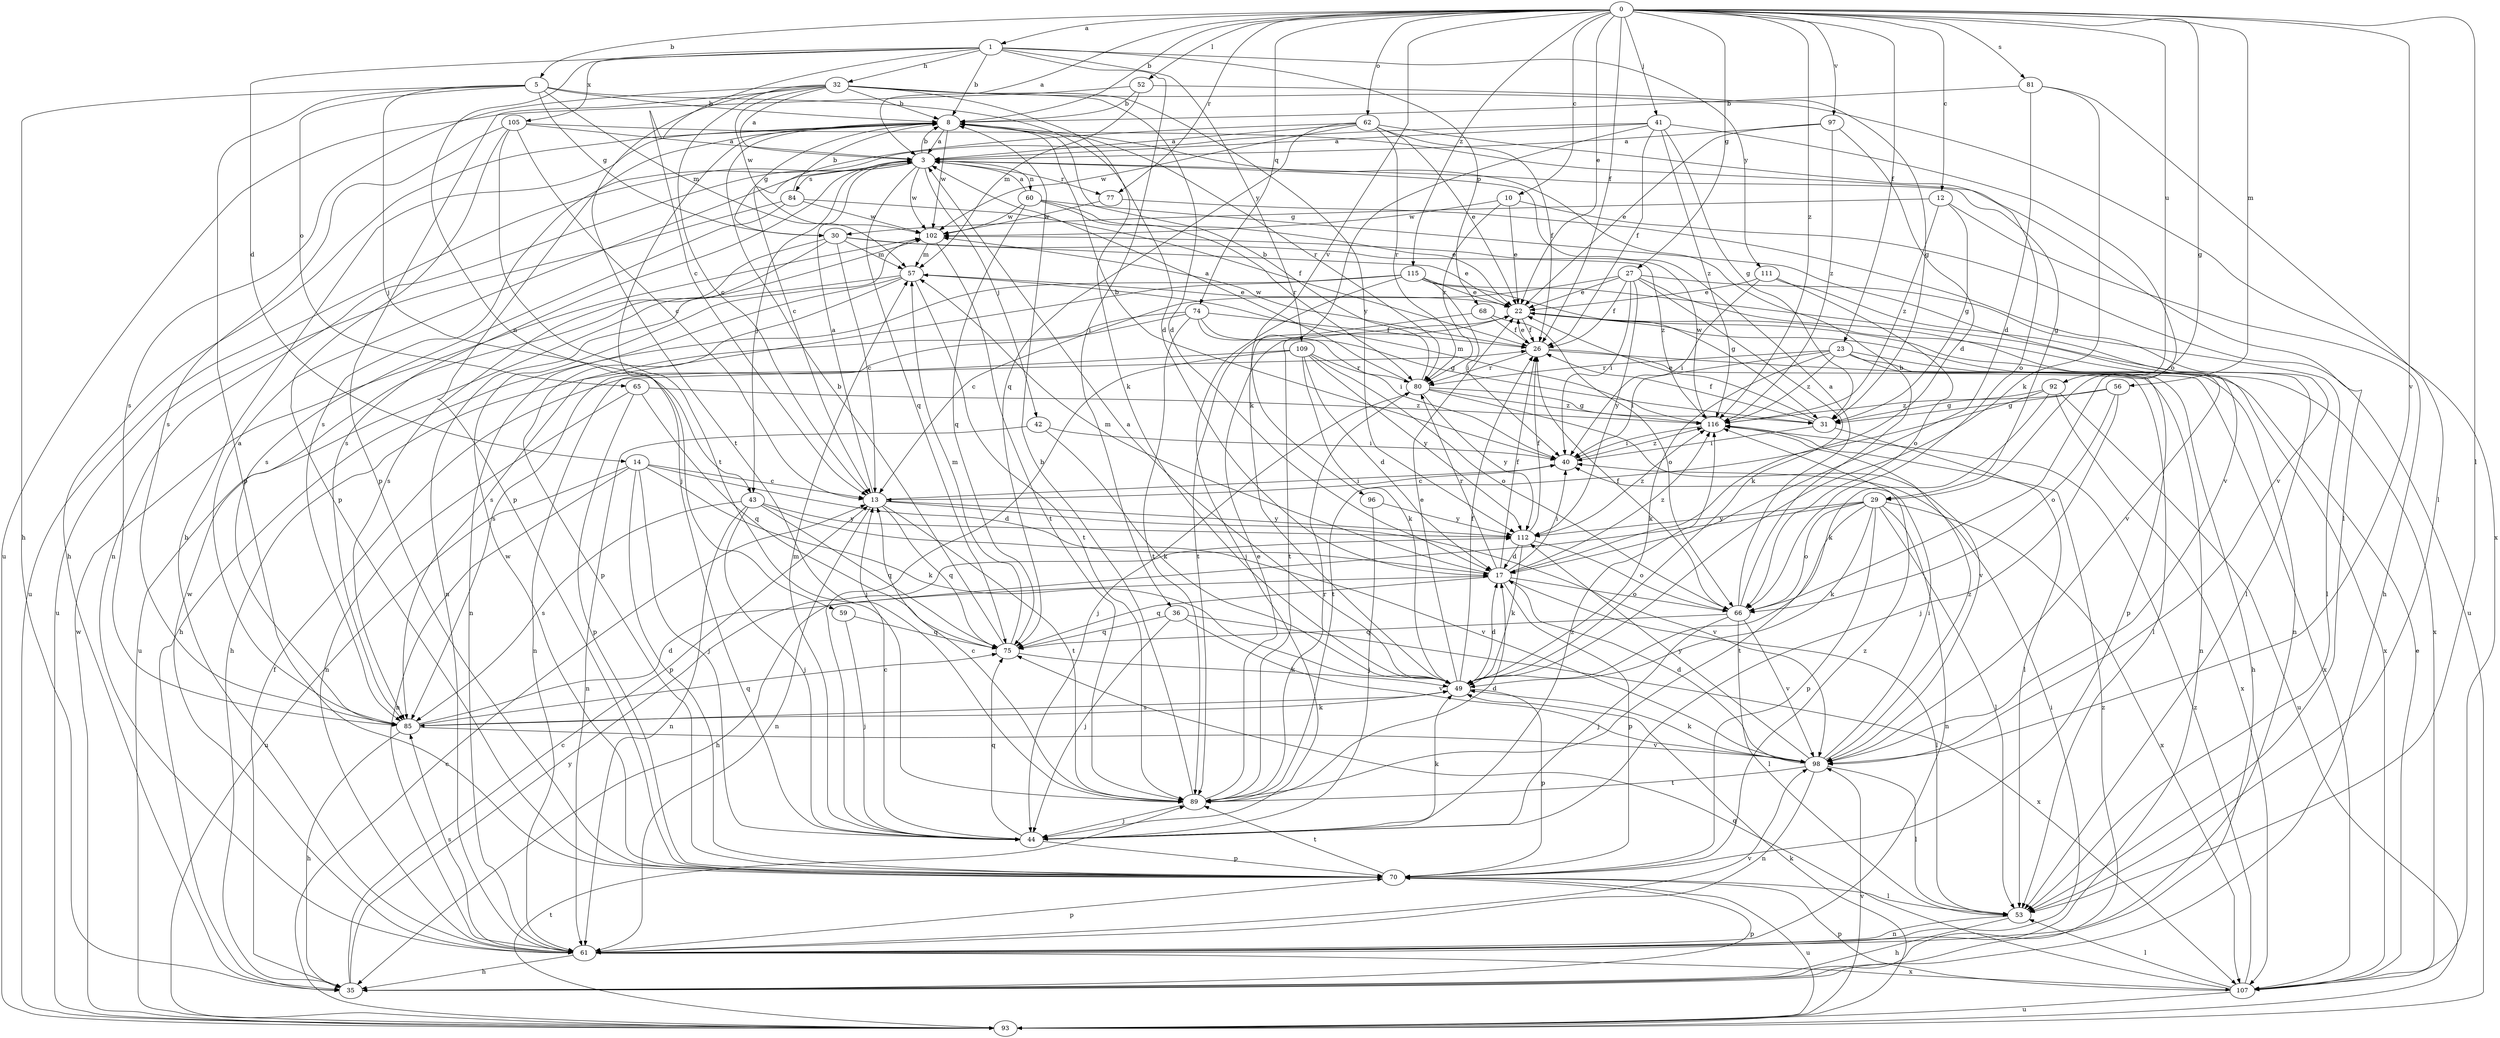 strict digraph  {
0;
1;
3;
5;
8;
10;
12;
13;
14;
17;
22;
23;
26;
27;
29;
30;
31;
32;
35;
36;
40;
41;
42;
43;
44;
49;
52;
53;
56;
57;
59;
60;
61;
62;
65;
66;
68;
70;
74;
75;
77;
80;
81;
84;
85;
89;
92;
93;
96;
97;
98;
102;
105;
107;
109;
111;
112;
115;
116;
0 -> 1  [label=a];
0 -> 3  [label=a];
0 -> 5  [label=b];
0 -> 8  [label=b];
0 -> 10  [label=c];
0 -> 12  [label=c];
0 -> 22  [label=e];
0 -> 23  [label=f];
0 -> 26  [label=f];
0 -> 27  [label=g];
0 -> 29  [label=g];
0 -> 41  [label=j];
0 -> 52  [label=l];
0 -> 53  [label=l];
0 -> 56  [label=m];
0 -> 62  [label=o];
0 -> 74  [label=q];
0 -> 77  [label=r];
0 -> 81  [label=s];
0 -> 92  [label=u];
0 -> 96  [label=v];
0 -> 97  [label=v];
0 -> 98  [label=v];
0 -> 115  [label=z];
0 -> 116  [label=z];
1 -> 8  [label=b];
1 -> 13  [label=c];
1 -> 14  [label=d];
1 -> 32  [label=h];
1 -> 36  [label=i];
1 -> 59  [label=n];
1 -> 68  [label=p];
1 -> 105  [label=x];
1 -> 109  [label=y];
1 -> 111  [label=y];
3 -> 8  [label=b];
3 -> 29  [label=g];
3 -> 42  [label=j];
3 -> 43  [label=j];
3 -> 60  [label=n];
3 -> 61  [label=n];
3 -> 75  [label=q];
3 -> 77  [label=r];
3 -> 84  [label=s];
3 -> 85  [label=s];
3 -> 93  [label=u];
3 -> 102  [label=w];
5 -> 8  [label=b];
5 -> 17  [label=d];
5 -> 30  [label=g];
5 -> 35  [label=h];
5 -> 43  [label=j];
5 -> 57  [label=m];
5 -> 65  [label=o];
5 -> 70  [label=p];
8 -> 3  [label=a];
8 -> 30  [label=g];
8 -> 35  [label=h];
8 -> 44  [label=j];
8 -> 70  [label=p];
8 -> 80  [label=r];
8 -> 102  [label=w];
10 -> 22  [label=e];
10 -> 80  [label=r];
10 -> 93  [label=u];
10 -> 102  [label=w];
12 -> 30  [label=g];
12 -> 31  [label=g];
12 -> 35  [label=h];
12 -> 116  [label=z];
13 -> 3  [label=a];
13 -> 40  [label=i];
13 -> 61  [label=n];
13 -> 75  [label=q];
13 -> 89  [label=t];
13 -> 98  [label=v];
13 -> 112  [label=y];
14 -> 13  [label=c];
14 -> 17  [label=d];
14 -> 44  [label=j];
14 -> 49  [label=k];
14 -> 61  [label=n];
14 -> 70  [label=p];
14 -> 93  [label=u];
17 -> 26  [label=f];
17 -> 40  [label=i];
17 -> 53  [label=l];
17 -> 57  [label=m];
17 -> 66  [label=o];
17 -> 70  [label=p];
17 -> 75  [label=q];
17 -> 80  [label=r];
17 -> 116  [label=z];
22 -> 26  [label=f];
22 -> 61  [label=n];
22 -> 89  [label=t];
22 -> 107  [label=x];
23 -> 35  [label=h];
23 -> 40  [label=i];
23 -> 49  [label=k];
23 -> 70  [label=p];
23 -> 80  [label=r];
23 -> 107  [label=x];
23 -> 116  [label=z];
26 -> 22  [label=e];
26 -> 53  [label=l];
26 -> 61  [label=n];
26 -> 80  [label=r];
26 -> 102  [label=w];
27 -> 13  [label=c];
27 -> 22  [label=e];
27 -> 26  [label=f];
27 -> 40  [label=i];
27 -> 49  [label=k];
27 -> 53  [label=l];
27 -> 98  [label=v];
27 -> 112  [label=y];
29 -> 35  [label=h];
29 -> 49  [label=k];
29 -> 53  [label=l];
29 -> 61  [label=n];
29 -> 66  [label=o];
29 -> 70  [label=p];
29 -> 89  [label=t];
29 -> 107  [label=x];
29 -> 112  [label=y];
30 -> 13  [label=c];
30 -> 22  [label=e];
30 -> 57  [label=m];
30 -> 61  [label=n];
30 -> 85  [label=s];
30 -> 116  [label=z];
31 -> 22  [label=e];
31 -> 26  [label=f];
31 -> 40  [label=i];
31 -> 53  [label=l];
32 -> 3  [label=a];
32 -> 8  [label=b];
32 -> 13  [label=c];
32 -> 17  [label=d];
32 -> 49  [label=k];
32 -> 70  [label=p];
32 -> 85  [label=s];
32 -> 89  [label=t];
32 -> 102  [label=w];
32 -> 107  [label=x];
32 -> 112  [label=y];
35 -> 13  [label=c];
35 -> 26  [label=f];
35 -> 70  [label=p];
35 -> 112  [label=y];
35 -> 116  [label=z];
36 -> 44  [label=j];
36 -> 75  [label=q];
36 -> 98  [label=v];
36 -> 107  [label=x];
40 -> 8  [label=b];
40 -> 13  [label=c];
40 -> 116  [label=z];
41 -> 3  [label=a];
41 -> 26  [label=f];
41 -> 31  [label=g];
41 -> 49  [label=k];
41 -> 66  [label=o];
41 -> 85  [label=s];
41 -> 116  [label=z];
42 -> 40  [label=i];
42 -> 49  [label=k];
42 -> 61  [label=n];
43 -> 44  [label=j];
43 -> 61  [label=n];
43 -> 75  [label=q];
43 -> 85  [label=s];
43 -> 98  [label=v];
43 -> 112  [label=y];
44 -> 13  [label=c];
44 -> 49  [label=k];
44 -> 57  [label=m];
44 -> 70  [label=p];
44 -> 75  [label=q];
44 -> 116  [label=z];
49 -> 3  [label=a];
49 -> 17  [label=d];
49 -> 22  [label=e];
49 -> 26  [label=f];
49 -> 70  [label=p];
49 -> 85  [label=s];
52 -> 8  [label=b];
52 -> 31  [label=g];
52 -> 57  [label=m];
52 -> 93  [label=u];
53 -> 35  [label=h];
53 -> 61  [label=n];
56 -> 31  [label=g];
56 -> 44  [label=j];
56 -> 66  [label=o];
56 -> 116  [label=z];
57 -> 22  [label=e];
57 -> 61  [label=n];
57 -> 70  [label=p];
57 -> 89  [label=t];
57 -> 93  [label=u];
59 -> 44  [label=j];
59 -> 75  [label=q];
60 -> 3  [label=a];
60 -> 22  [label=e];
60 -> 75  [label=q];
60 -> 80  [label=r];
60 -> 98  [label=v];
60 -> 102  [label=w];
61 -> 8  [label=b];
61 -> 35  [label=h];
61 -> 40  [label=i];
61 -> 70  [label=p];
61 -> 85  [label=s];
61 -> 98  [label=v];
61 -> 102  [label=w];
61 -> 107  [label=x];
62 -> 3  [label=a];
62 -> 13  [label=c];
62 -> 22  [label=e];
62 -> 26  [label=f];
62 -> 66  [label=o];
62 -> 75  [label=q];
62 -> 80  [label=r];
62 -> 102  [label=w];
65 -> 61  [label=n];
65 -> 70  [label=p];
65 -> 75  [label=q];
65 -> 116  [label=z];
66 -> 3  [label=a];
66 -> 8  [label=b];
66 -> 26  [label=f];
66 -> 44  [label=j];
66 -> 53  [label=l];
66 -> 75  [label=q];
66 -> 98  [label=v];
68 -> 26  [label=f];
68 -> 66  [label=o];
68 -> 89  [label=t];
70 -> 53  [label=l];
70 -> 89  [label=t];
70 -> 93  [label=u];
70 -> 102  [label=w];
70 -> 116  [label=z];
74 -> 26  [label=f];
74 -> 31  [label=g];
74 -> 35  [label=h];
74 -> 40  [label=i];
74 -> 85  [label=s];
74 -> 89  [label=t];
75 -> 8  [label=b];
75 -> 49  [label=k];
75 -> 57  [label=m];
77 -> 98  [label=v];
77 -> 102  [label=w];
80 -> 3  [label=a];
80 -> 8  [label=b];
80 -> 31  [label=g];
80 -> 44  [label=j];
80 -> 98  [label=v];
80 -> 112  [label=y];
80 -> 116  [label=z];
81 -> 8  [label=b];
81 -> 17  [label=d];
81 -> 49  [label=k];
81 -> 53  [label=l];
84 -> 8  [label=b];
84 -> 26  [label=f];
84 -> 85  [label=s];
84 -> 93  [label=u];
84 -> 102  [label=w];
85 -> 3  [label=a];
85 -> 17  [label=d];
85 -> 35  [label=h];
85 -> 49  [label=k];
85 -> 75  [label=q];
85 -> 98  [label=v];
89 -> 8  [label=b];
89 -> 13  [label=c];
89 -> 17  [label=d];
89 -> 22  [label=e];
89 -> 44  [label=j];
89 -> 80  [label=r];
92 -> 31  [label=g];
92 -> 49  [label=k];
92 -> 89  [label=t];
92 -> 93  [label=u];
92 -> 107  [label=x];
93 -> 13  [label=c];
93 -> 49  [label=k];
93 -> 89  [label=t];
93 -> 98  [label=v];
93 -> 102  [label=w];
96 -> 44  [label=j];
96 -> 112  [label=y];
97 -> 3  [label=a];
97 -> 17  [label=d];
97 -> 22  [label=e];
97 -> 116  [label=z];
98 -> 17  [label=d];
98 -> 40  [label=i];
98 -> 49  [label=k];
98 -> 53  [label=l];
98 -> 61  [label=n];
98 -> 89  [label=t];
98 -> 112  [label=y];
98 -> 116  [label=z];
102 -> 57  [label=m];
102 -> 89  [label=t];
105 -> 3  [label=a];
105 -> 13  [label=c];
105 -> 53  [label=l];
105 -> 70  [label=p];
105 -> 85  [label=s];
105 -> 89  [label=t];
107 -> 22  [label=e];
107 -> 53  [label=l];
107 -> 70  [label=p];
107 -> 75  [label=q];
107 -> 93  [label=u];
107 -> 116  [label=z];
109 -> 17  [label=d];
109 -> 44  [label=j];
109 -> 49  [label=k];
109 -> 61  [label=n];
109 -> 66  [label=o];
109 -> 80  [label=r];
109 -> 112  [label=y];
111 -> 22  [label=e];
111 -> 40  [label=i];
111 -> 53  [label=l];
111 -> 66  [label=o];
112 -> 17  [label=d];
112 -> 26  [label=f];
112 -> 49  [label=k];
112 -> 66  [label=o];
112 -> 116  [label=z];
115 -> 22  [label=e];
115 -> 31  [label=g];
115 -> 35  [label=h];
115 -> 40  [label=i];
115 -> 44  [label=j];
115 -> 85  [label=s];
115 -> 107  [label=x];
116 -> 40  [label=i];
116 -> 57  [label=m];
116 -> 102  [label=w];
}

